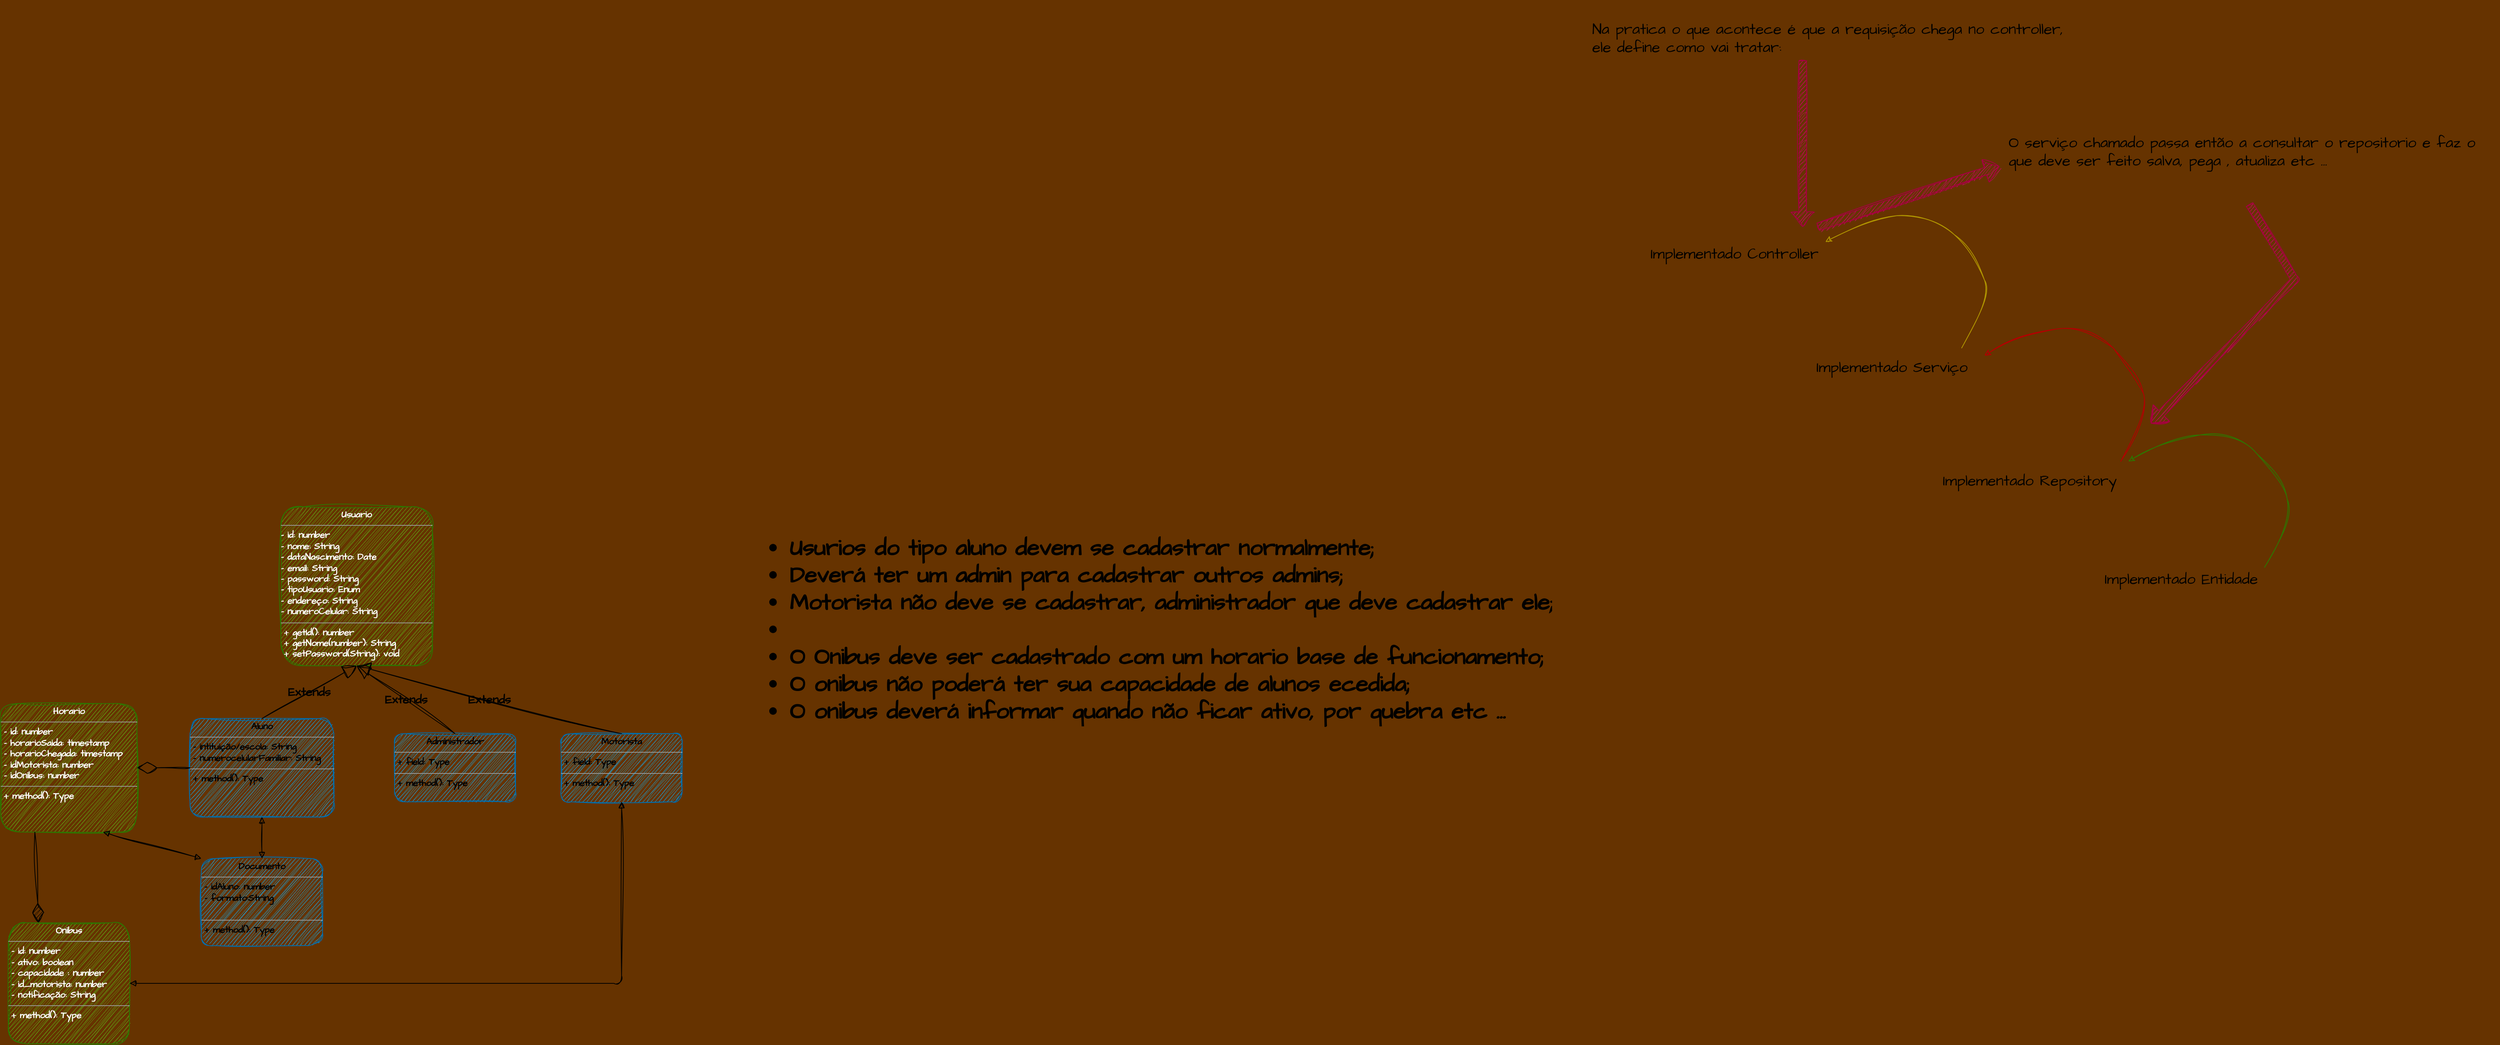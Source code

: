 <mxfile>
    <diagram id="JyZvL8UAVLS7vksvKAZD" name="Page-1">
        <mxGraphModel dx="1506" dy="1619" grid="1" gridSize="10" guides="1" tooltips="1" connect="1" arrows="1" fold="1" page="1" pageScale="1" pageWidth="827" pageHeight="1169" background="#663300" math="0" shadow="0">
            <root>
                <mxCell id="0"/>
                <mxCell id="1" parent="0"/>
                <mxCell id="2" value="&lt;p style=&quot;margin:0px;margin-top:4px;text-align:center;&quot;&gt;&lt;span&gt;&lt;font&gt;Usuario&lt;/font&gt;&lt;/span&gt;&lt;/p&gt;&lt;hr size=&quot;1&quot;&gt;&lt;font&gt;- id: number&lt;br&gt;&lt;span style=&quot;background-color: initial;&quot;&gt;- nome: String&lt;br&gt;- dataNascimento: Date&lt;br&gt;&lt;/span&gt;- email: String&lt;br&gt;- password: String&lt;br&gt;- tipoUsuario: Enum&lt;br&gt;- endereço: String&lt;br&gt;- numeroCelular: String&lt;br&gt;&lt;/font&gt;&lt;hr size=&quot;1&quot;&gt;&lt;p style=&quot;margin:0px;margin-left:4px;&quot;&gt;&lt;font&gt;+ getId(): number&lt;/font&gt;&lt;/p&gt;&lt;p style=&quot;margin:0px;margin-left:4px;&quot;&gt;&lt;font&gt;+ getNome(number): String&lt;br&gt;&lt;/font&gt;&lt;/p&gt;&lt;p style=&quot;margin:0px;margin-left:4px;&quot;&gt;&lt;font&gt;+ setPassword(String): void&lt;br&gt;&lt;/font&gt;&lt;/p&gt;&lt;p style=&quot;margin:0px;margin-left:4px;&quot;&gt;&lt;br&gt;&lt;/p&gt;" style="verticalAlign=top;align=left;overflow=fill;fontSize=12;fontFamily=Architects Daughter;html=1;sketch=1;hachureGap=4;jiggle=2;curveFitting=1;fontSource=https%3A%2F%2Ffonts.googleapis.com%2Fcss%3Ffamily%3DArchitects%2BDaughter;gradientDirection=radial;fillColor=#60a917;strokeColor=#2D7600;rounded=1;fontStyle=1;fontColor=#ffffff;" parent="1" vertex="1">
                    <mxGeometry x="80" y="120" width="200" height="210" as="geometry"/>
                </mxCell>
                <mxCell id="3" value="&lt;p style=&quot;margin:0px;margin-top:4px;text-align:center;&quot;&gt;&lt;span&gt;Aluno&lt;/span&gt;&lt;/p&gt;&lt;hr size=&quot;1&quot;&gt;&lt;p style=&quot;margin:0px;margin-left:4px;&quot;&gt;- intituição/escola: String&lt;/p&gt;&lt;p style=&quot;margin:0px;margin-left:4px;&quot;&gt;- numerocelularFamiliar: String&lt;/p&gt;&lt;hr size=&quot;1&quot;&gt;&lt;p style=&quot;margin:0px;margin-left:4px;&quot;&gt;+ method(): Type&lt;/p&gt;" style="verticalAlign=top;align=left;overflow=fill;fontSize=12;fontFamily=Architects Daughter;html=1;sketch=1;hachureGap=4;jiggle=2;curveFitting=1;fontSource=https%3A%2F%2Ffonts.googleapis.com%2Fcss%3Ffamily%3DArchitects%2BDaughter;gradientDirection=radial;fillColor=#1ba1e2;fontColor=#000000;strokeColor=#006EAF;rounded=1;fontStyle=1" parent="1" vertex="1">
                    <mxGeometry x="-40" y="400" width="190" height="130" as="geometry"/>
                </mxCell>
                <mxCell id="4" value="&lt;p style=&quot;margin:0px;margin-top:4px;text-align:center;&quot;&gt;&lt;span&gt;Administrador&lt;/span&gt;&lt;/p&gt;&lt;hr size=&quot;1&quot;&gt;&lt;p style=&quot;margin:0px;margin-left:4px;&quot;&gt;+ field: Type&lt;/p&gt;&lt;hr size=&quot;1&quot;&gt;&lt;p style=&quot;margin:0px;margin-left:4px;&quot;&gt;+ method(): Type&lt;/p&gt;" style="verticalAlign=top;align=left;overflow=fill;fontSize=12;fontFamily=Architects Daughter;html=1;sketch=1;hachureGap=4;jiggle=2;curveFitting=1;fontSource=https%3A%2F%2Ffonts.googleapis.com%2Fcss%3Ffamily%3DArchitects%2BDaughter;gradientDirection=radial;fillColor=#1ba1e2;fontColor=#000000;strokeColor=#006EAF;rounded=1;fontStyle=1" parent="1" vertex="1">
                    <mxGeometry x="230" y="420" width="160" height="90" as="geometry"/>
                </mxCell>
                <mxCell id="5" value="&lt;p style=&quot;margin:0px;margin-top:4px;text-align:center;&quot;&gt;&lt;span&gt;Motorista&lt;/span&gt;&lt;/p&gt;&lt;hr size=&quot;1&quot;&gt;&lt;p style=&quot;margin:0px;margin-left:4px;&quot;&gt;+ field: Type&lt;/p&gt;&lt;hr size=&quot;1&quot;&gt;&lt;p style=&quot;margin:0px;margin-left:4px;&quot;&gt;+ method(): Type&lt;/p&gt;" style="verticalAlign=top;align=left;overflow=fill;fontSize=12;fontFamily=Architects Daughter;html=1;sketch=1;hachureGap=4;jiggle=2;curveFitting=1;fontSource=https%3A%2F%2Ffonts.googleapis.com%2Fcss%3Ffamily%3DArchitects%2BDaughter;gradientDirection=radial;fillColor=#1ba1e2;fontColor=#000000;strokeColor=#006EAF;rounded=1;fontStyle=1" parent="1" vertex="1">
                    <mxGeometry x="450" y="420" width="160" height="90" as="geometry"/>
                </mxCell>
                <mxCell id="6" value="&lt;p style=&quot;margin:0px;margin-top:4px;text-align:center;&quot;&gt;&lt;span&gt;Horario&lt;/span&gt;&lt;/p&gt;&lt;hr size=&quot;1&quot;&gt;&lt;p style=&quot;margin:0px;margin-left:4px;&quot;&gt;- id: number&lt;/p&gt;&lt;p style=&quot;margin:0px;margin-left:4px;&quot;&gt;- horarioSaida: timestamp&lt;/p&gt;&lt;p style=&quot;margin:0px;margin-left:4px;&quot;&gt;- horarioChegada: timestamp&lt;br&gt;&lt;/p&gt;&lt;p style=&quot;margin:0px;margin-left:4px;&quot;&gt;- idMotorista: number&lt;/p&gt;&lt;p style=&quot;margin:0px;margin-left:4px;&quot;&gt;- idOnibus: number&lt;br&gt;&lt;/p&gt;&lt;hr size=&quot;1&quot;&gt;&lt;p style=&quot;margin:0px;margin-left:4px;&quot;&gt;+ method(): Type&lt;/p&gt;" style="verticalAlign=top;align=left;overflow=fill;fontSize=12;fontFamily=Architects Daughter;html=1;sketch=1;hachureGap=4;jiggle=2;curveFitting=1;fontSource=https%3A%2F%2Ffonts.googleapis.com%2Fcss%3Ffamily%3DArchitects%2BDaughter;gradientDirection=radial;fillColor=#60a917;fontColor=#ffffff;strokeColor=#2D7600;rounded=1;fontStyle=1" parent="1" vertex="1">
                    <mxGeometry x="-290" y="380" width="180" height="170" as="geometry"/>
                </mxCell>
                <mxCell id="7" value="&lt;p style=&quot;margin:0px;margin-top:4px;text-align:center;&quot;&gt;&lt;span&gt;Documento&lt;/span&gt;&lt;/p&gt;&lt;hr size=&quot;1&quot;&gt;&lt;p style=&quot;margin:0px;margin-left:4px;&quot;&gt;- idAluno: number&lt;/p&gt;&lt;p style=&quot;margin:0px;margin-left:4px;&quot;&gt;- formato:String&lt;/p&gt;&lt;p style=&quot;margin:0px;margin-left:4px;&quot;&gt;&lt;br&gt;&lt;/p&gt;&lt;hr size=&quot;1&quot;&gt;&lt;p style=&quot;margin:0px;margin-left:4px;&quot;&gt;+ method(): Type&lt;/p&gt;" style="verticalAlign=top;align=left;overflow=fill;fontSize=12;fontFamily=Architects Daughter;html=1;sketch=1;hachureGap=4;jiggle=2;curveFitting=1;fontSource=https%3A%2F%2Ffonts.googleapis.com%2Fcss%3Ffamily%3DArchitects%2BDaughter;gradientDirection=radial;fillColor=#1ba1e2;fontColor=#000000;strokeColor=#006EAF;rounded=1;fontStyle=1" parent="1" vertex="1">
                    <mxGeometry x="-25" y="585" width="160" height="115" as="geometry"/>
                </mxCell>
                <mxCell id="8" value="&lt;p style=&quot;margin:0px;margin-top:4px;text-align:center;&quot;&gt;&lt;span&gt;Onibus&lt;/span&gt;&lt;/p&gt;&lt;hr size=&quot;1&quot;&gt;&lt;p style=&quot;margin:0px;margin-left:4px;&quot;&gt;- id: number&lt;/p&gt;&lt;p style=&quot;margin:0px;margin-left:4px;&quot;&gt;- ativo: boolean&lt;/p&gt;&lt;p style=&quot;margin:0px;margin-left:4px;&quot;&gt;- capacidade : number&lt;/p&gt;&lt;p style=&quot;margin:0px;margin-left:4px;&quot;&gt;- id_motorista: number&lt;/p&gt;&lt;p style=&quot;margin:0px;margin-left:4px;&quot;&gt;- notificação: String&lt;/p&gt;&lt;hr size=&quot;1&quot;&gt;&lt;p style=&quot;margin:0px;margin-left:4px;&quot;&gt;+ method(): Type&lt;/p&gt;" style="verticalAlign=top;align=left;overflow=fill;fontSize=12;fontFamily=Architects Daughter;html=1;sketch=1;hachureGap=4;jiggle=2;curveFitting=1;fontSource=https%3A%2F%2Ffonts.googleapis.com%2Fcss%3Ffamily%3DArchitects%2BDaughter;gradientDirection=radial;fillColor=#60a917;fontColor=#ffffff;strokeColor=#2D7600;rounded=1;fontStyle=1" parent="1" vertex="1">
                    <mxGeometry x="-280" y="670" width="160" height="160" as="geometry"/>
                </mxCell>
                <mxCell id="9" value="Extends" style="endArrow=block;endSize=16;endFill=0;html=1;sketch=1;hachureGap=4;jiggle=2;curveFitting=1;fontFamily=Architects Daughter;fontSource=https%3A%2F%2Ffonts.googleapis.com%2Fcss%3Ffamily%3DArchitects%2BDaughter;fontSize=16;exitX=0.5;exitY=0;exitDx=0;exitDy=0;entryX=0.5;entryY=1;entryDx=0;entryDy=0;fontColor=#000000;fontStyle=1;labelBackgroundColor=none;" parent="1" source="3" target="2" edge="1">
                    <mxGeometry width="160" relative="1" as="geometry">
                        <mxPoint x="160" y="370" as="sourcePoint"/>
                        <mxPoint x="320" y="370" as="targetPoint"/>
                    </mxGeometry>
                </mxCell>
                <mxCell id="10" value="Extends" style="endArrow=block;endSize=16;endFill=0;html=1;sketch=1;hachureGap=4;jiggle=2;curveFitting=1;fontFamily=Architects Daughter;fontSource=https%3A%2F%2Ffonts.googleapis.com%2Fcss%3Ffamily%3DArchitects%2BDaughter;fontSize=16;exitX=0.5;exitY=0;exitDx=0;exitDy=0;entryX=0.5;entryY=1;entryDx=0;entryDy=0;fontColor=#000000;fontStyle=1;labelBackgroundColor=none;" parent="1" source="4" target="2" edge="1">
                    <mxGeometry width="160" relative="1" as="geometry">
                        <mxPoint x="350" y="370" as="sourcePoint"/>
                        <mxPoint x="370" y="220" as="targetPoint"/>
                    </mxGeometry>
                </mxCell>
                <mxCell id="11" value="Extends" style="endArrow=block;endSize=16;endFill=0;html=1;sketch=1;hachureGap=4;jiggle=2;curveFitting=1;fontFamily=Architects Daughter;fontSource=https%3A%2F%2Ffonts.googleapis.com%2Fcss%3Ffamily%3DArchitects%2BDaughter;fontSize=16;exitX=0.5;exitY=0;exitDx=0;exitDy=0;entryX=0.5;entryY=1;entryDx=0;entryDy=0;fontColor=#000000;fontStyle=1;labelBackgroundColor=none;" parent="1" source="5" target="2" edge="1">
                    <mxGeometry width="160" relative="1" as="geometry">
                        <mxPoint x="404" y="410" as="sourcePoint"/>
                        <mxPoint x="424" y="260" as="targetPoint"/>
                    </mxGeometry>
                </mxCell>
                <mxCell id="15" value="" style="endArrow=diamondThin;endFill=1;endSize=24;html=1;sketch=1;hachureGap=4;jiggle=2;curveFitting=1;fontFamily=Architects Daughter;fontSource=https%3A%2F%2Ffonts.googleapis.com%2Fcss%3Ffamily%3DArchitects%2BDaughter;fontSize=16;entryX=0.25;entryY=0;entryDx=0;entryDy=0;exitX=0.25;exitY=1;exitDx=0;exitDy=0;fontColor=#000000;fontStyle=1" parent="1" source="6" target="8" edge="1">
                    <mxGeometry width="160" relative="1" as="geometry">
                        <mxPoint x="-560" y="415.0" as="sourcePoint"/>
                        <mxPoint x="-390" y="635" as="targetPoint"/>
                    </mxGeometry>
                </mxCell>
                <mxCell id="17" value="" style="endArrow=block;startArrow=block;endFill=1;startFill=1;html=1;sketch=1;hachureGap=4;jiggle=2;curveFitting=1;fontFamily=Architects Daughter;fontSource=https%3A%2F%2Ffonts.googleapis.com%2Fcss%3Ffamily%3DArchitects%2BDaughter;fontSize=16;entryX=0.5;entryY=1;entryDx=0;entryDy=0;exitX=1;exitY=0.5;exitDx=0;exitDy=0;fontColor=#000000;fontStyle=1" parent="1" source="8" target="5" edge="1">
                    <mxGeometry width="160" relative="1" as="geometry">
                        <mxPoint x="-100" y="730" as="sourcePoint"/>
                        <mxPoint y="760.0" as="targetPoint"/>
                        <Array as="points">
                            <mxPoint x="530" y="750"/>
                        </Array>
                    </mxGeometry>
                </mxCell>
                <mxCell id="18" value="" style="endArrow=block;startArrow=block;endFill=1;startFill=1;html=1;sketch=1;hachureGap=4;jiggle=2;curveFitting=1;fontFamily=Architects Daughter;fontSource=https%3A%2F%2Ffonts.googleapis.com%2Fcss%3Ffamily%3DArchitects%2BDaughter;fontSize=16;exitX=0.5;exitY=1;exitDx=0;exitDy=0;entryX=0.5;entryY=0;entryDx=0;entryDy=0;fontColor=#000000;fontStyle=1" parent="1" source="3" target="7" edge="1">
                    <mxGeometry width="160" relative="1" as="geometry">
                        <mxPoint x="-120" y="530" as="sourcePoint"/>
                        <mxPoint x="-30" y="530" as="targetPoint"/>
                    </mxGeometry>
                </mxCell>
                <mxCell id="19" value="" style="endArrow=block;startArrow=block;endFill=1;startFill=1;html=1;sketch=1;hachureGap=4;jiggle=2;curveFitting=1;fontFamily=Architects Daughter;fontSource=https%3A%2F%2Ffonts.googleapis.com%2Fcss%3Ffamily%3DArchitects%2BDaughter;fontSize=16;exitX=0.75;exitY=1;exitDx=0;exitDy=0;entryX=0;entryY=0;entryDx=0;entryDy=0;fontColor=#000000;fontStyle=1" parent="1" source="6" target="7" edge="1">
                    <mxGeometry width="160" relative="1" as="geometry">
                        <mxPoint x="-120" y="500" as="sourcePoint"/>
                        <mxPoint x="-120" y="570" as="targetPoint"/>
                    </mxGeometry>
                </mxCell>
                <mxCell id="20" value="&lt;ul style=&quot;font-size: 30px;&quot;&gt;&lt;li&gt;Usurios do tipo aluno devem se cadastrar normalmente;&lt;/li&gt;&lt;li&gt;Deverá ter um admin para cadastrar outros admins;&lt;/li&gt;&lt;li&gt;Motorista não deve se cadastrar, administrador que deve cadastrar ele;&lt;/li&gt;&lt;li&gt;&lt;br&gt;&lt;/li&gt;&lt;li&gt;O Onibus deve ser cadastrado com um horario base de funcionamento;&lt;/li&gt;&lt;li&gt;O onibus não poderá ter sua capacidade de alunos ecedida;&lt;/li&gt;&lt;li&gt;O onibus deverá informar quando não ficar ativo, por quebra etc ...&lt;/li&gt;&lt;/ul&gt;" style="text;strokeColor=none;fillColor=none;html=1;whiteSpace=wrap;verticalAlign=top;overflow=hidden;sketch=1;hachureGap=4;jiggle=2;curveFitting=1;fontFamily=Architects Daughter;fontSource=https%3A%2F%2Ffonts.googleapis.com%2Fcss%3Ffamily%3DArchitects%2BDaughter;fontSize=20;fontColor=#000000;fontStyle=1" parent="1" vertex="1">
                    <mxGeometry x="710" y="120" width="1320" height="500" as="geometry"/>
                </mxCell>
                <mxCell id="21" value="" style="endArrow=diamondThin;endFill=0;endSize=24;html=1;labelBackgroundColor=none;sketch=1;hachureGap=4;jiggle=2;curveFitting=1;fontFamily=Architects Daughter;fontSource=https%3A%2F%2Ffonts.googleapis.com%2Fcss%3Ffamily%3DArchitects%2BDaughter;fontSize=30;fontColor=#171717;entryX=1;entryY=0.5;entryDx=0;entryDy=0;exitX=0;exitY=0.5;exitDx=0;exitDy=0;" parent="1" source="3" target="6" edge="1">
                    <mxGeometry width="160" relative="1" as="geometry">
                        <mxPoint x="-80" y="550" as="sourcePoint"/>
                        <mxPoint x="-80" y="450" as="targetPoint"/>
                    </mxGeometry>
                </mxCell>
                <mxCell id="22" value="Implementado Repository" style="text;html=1;strokeColor=none;fillColor=none;align=center;verticalAlign=middle;whiteSpace=wrap;rounded=0;sketch=1;hachureGap=4;jiggle=2;curveFitting=1;fontFamily=Architects Daughter;fontSource=https%3A%2F%2Ffonts.googleapis.com%2Fcss%3Ffamily%3DArchitects%2BDaughter;fontSize=20;" parent="1" vertex="1">
                    <mxGeometry x="2250" y="70" width="280" height="30" as="geometry"/>
                </mxCell>
                <mxCell id="23" value="Implementado Entidade" style="text;html=1;strokeColor=none;fillColor=none;align=center;verticalAlign=middle;whiteSpace=wrap;rounded=0;sketch=1;hachureGap=4;jiggle=2;curveFitting=1;fontFamily=Architects Daughter;fontSource=https%3A%2F%2Ffonts.googleapis.com%2Fcss%3Ffamily%3DArchitects%2BDaughter;fontSize=20;" parent="1" vertex="1">
                    <mxGeometry x="2450" y="200" width="280" height="30" as="geometry"/>
                </mxCell>
                <mxCell id="24" value="" style="curved=1;endArrow=classic;html=1;sketch=1;hachureGap=4;jiggle=2;curveFitting=1;fontFamily=Architects Daughter;fontSource=https%3A%2F%2Ffonts.googleapis.com%2Fcss%3Ffamily%3DArchitects%2BDaughter;fontSize=16;fillColor=#60a917;strokeColor=#2D7600;" parent="1" edge="1">
                    <mxGeometry width="50" height="50" relative="1" as="geometry">
                        <mxPoint x="2700" y="200" as="sourcePoint"/>
                        <mxPoint x="2520" y="60" as="targetPoint"/>
                        <Array as="points">
                            <mxPoint x="2740" y="140"/>
                            <mxPoint x="2720" y="80"/>
                            <mxPoint x="2660" y="20"/>
                            <mxPoint x="2570" y="30"/>
                        </Array>
                    </mxGeometry>
                </mxCell>
                <mxCell id="25" value="Implementado Serviço" style="text;html=1;strokeColor=none;fillColor=none;align=center;verticalAlign=middle;whiteSpace=wrap;rounded=0;sketch=1;hachureGap=4;jiggle=2;curveFitting=1;fontFamily=Architects Daughter;fontSource=https%3A%2F%2Ffonts.googleapis.com%2Fcss%3Ffamily%3DArchitects%2BDaughter;fontSize=20;" parent="1" vertex="1">
                    <mxGeometry x="2068" y="-80" width="280" height="30" as="geometry"/>
                </mxCell>
                <mxCell id="26" value="" style="curved=1;endArrow=classic;html=1;sketch=1;hachureGap=4;jiggle=2;curveFitting=1;fontFamily=Architects Daughter;fontSource=https%3A%2F%2Ffonts.googleapis.com%2Fcss%3Ffamily%3DArchitects%2BDaughter;fontSize=16;fillColor=#e51400;strokeColor=#B20000;" parent="1" edge="1">
                    <mxGeometry width="50" height="50" relative="1" as="geometry">
                        <mxPoint x="2510" y="60" as="sourcePoint"/>
                        <mxPoint x="2330" y="-80" as="targetPoint"/>
                        <Array as="points">
                            <mxPoint x="2550"/>
                            <mxPoint x="2530" y="-60"/>
                            <mxPoint x="2470" y="-120"/>
                            <mxPoint x="2380" y="-110"/>
                        </Array>
                    </mxGeometry>
                </mxCell>
                <mxCell id="27" value="Implementado Controller&lt;br&gt;" style="text;html=1;strokeColor=none;fillColor=none;align=center;verticalAlign=middle;whiteSpace=wrap;rounded=0;sketch=1;hachureGap=4;jiggle=2;curveFitting=1;fontFamily=Architects Daughter;fontSource=https%3A%2F%2Ffonts.googleapis.com%2Fcss%3Ffamily%3DArchitects%2BDaughter;fontSize=20;" parent="1" vertex="1">
                    <mxGeometry x="1860" y="-230" width="280" height="30" as="geometry"/>
                </mxCell>
                <mxCell id="28" value="" style="curved=1;endArrow=classic;html=1;sketch=1;hachureGap=4;jiggle=2;curveFitting=1;fontFamily=Architects Daughter;fontSource=https%3A%2F%2Ffonts.googleapis.com%2Fcss%3Ffamily%3DArchitects%2BDaughter;fontSize=16;fillColor=#e3c800;strokeColor=#B09500;" parent="1" edge="1">
                    <mxGeometry width="50" height="50" relative="1" as="geometry">
                        <mxPoint x="2300" y="-90" as="sourcePoint"/>
                        <mxPoint x="2120" y="-230" as="targetPoint"/>
                        <Array as="points">
                            <mxPoint x="2340" y="-150"/>
                            <mxPoint x="2320" y="-210"/>
                            <mxPoint x="2260" y="-270"/>
                            <mxPoint x="2170" y="-260"/>
                        </Array>
                    </mxGeometry>
                </mxCell>
                <mxCell id="29" value="Na pratica o que acontece é que a requisição chega no controller,&lt;br&gt;ele define como vai tratar:" style="text;html=1;strokeColor=none;fillColor=none;align=left;verticalAlign=middle;whiteSpace=wrap;rounded=0;sketch=1;hachureGap=4;jiggle=2;curveFitting=1;fontFamily=Architects Daughter;fontSource=https%3A%2F%2Ffonts.googleapis.com%2Fcss%3Ffamily%3DArchitects%2BDaughter;fontSize=20;" parent="1" vertex="1">
                    <mxGeometry x="1810" y="-550" width="650" height="100" as="geometry"/>
                </mxCell>
                <mxCell id="30" value="" style="shape=flexArrow;endArrow=classic;html=1;sketch=1;hachureGap=4;jiggle=2;curveFitting=1;fontFamily=Architects Daughter;fontSource=https%3A%2F%2Ffonts.googleapis.com%2Fcss%3Ffamily%3DArchitects%2BDaughter;fontSize=16;fillColor=#d80073;strokeColor=#A50040;" parent="1" edge="1">
                    <mxGeometry width="50" height="50" relative="1" as="geometry">
                        <mxPoint x="2090" y="-470" as="sourcePoint"/>
                        <mxPoint x="2090" y="-250" as="targetPoint"/>
                    </mxGeometry>
                </mxCell>
                <mxCell id="31" value="O serviço chamado passa então a consultar o repositorio e faz o&amp;nbsp;&lt;br&gt;que deve ser feito salva, pega , atualiza etc ..." style="text;html=1;strokeColor=none;fillColor=none;align=left;verticalAlign=middle;whiteSpace=wrap;rounded=0;sketch=1;hachureGap=4;jiggle=2;curveFitting=1;fontFamily=Architects Daughter;fontSource=https%3A%2F%2Ffonts.googleapis.com%2Fcss%3Ffamily%3DArchitects%2BDaughter;fontSize=20;" parent="1" vertex="1">
                    <mxGeometry x="2360" y="-400" width="650" height="100" as="geometry"/>
                </mxCell>
                <mxCell id="32" value="" style="shape=flexArrow;endArrow=classic;html=1;sketch=1;hachureGap=4;jiggle=2;curveFitting=1;fontFamily=Architects Daughter;fontSource=https%3A%2F%2Ffonts.googleapis.com%2Fcss%3Ffamily%3DArchitects%2BDaughter;fontSize=16;fillColor=#d80073;strokeColor=#A50040;" parent="1" edge="1">
                    <mxGeometry width="50" height="50" relative="1" as="geometry">
                        <mxPoint x="2680" y="-280" as="sourcePoint"/>
                        <mxPoint x="2550" y="10" as="targetPoint"/>
                        <Array as="points">
                            <mxPoint x="2740" y="-180"/>
                        </Array>
                    </mxGeometry>
                </mxCell>
                <mxCell id="33" value="" style="shape=flexArrow;endArrow=classic;html=1;sketch=1;hachureGap=4;jiggle=2;curveFitting=1;fontFamily=Architects Daughter;fontSource=https%3A%2F%2Ffonts.googleapis.com%2Fcss%3Ffamily%3DArchitects%2BDaughter;fontSize=16;fillColor=#d80073;strokeColor=#A50040;" parent="1" edge="1">
                    <mxGeometry width="50" height="50" relative="1" as="geometry">
                        <mxPoint x="2110" y="-250" as="sourcePoint"/>
                        <mxPoint x="2350" y="-330" as="targetPoint"/>
                    </mxGeometry>
                </mxCell>
            </root>
        </mxGraphModel>
    </diagram>
</mxfile>